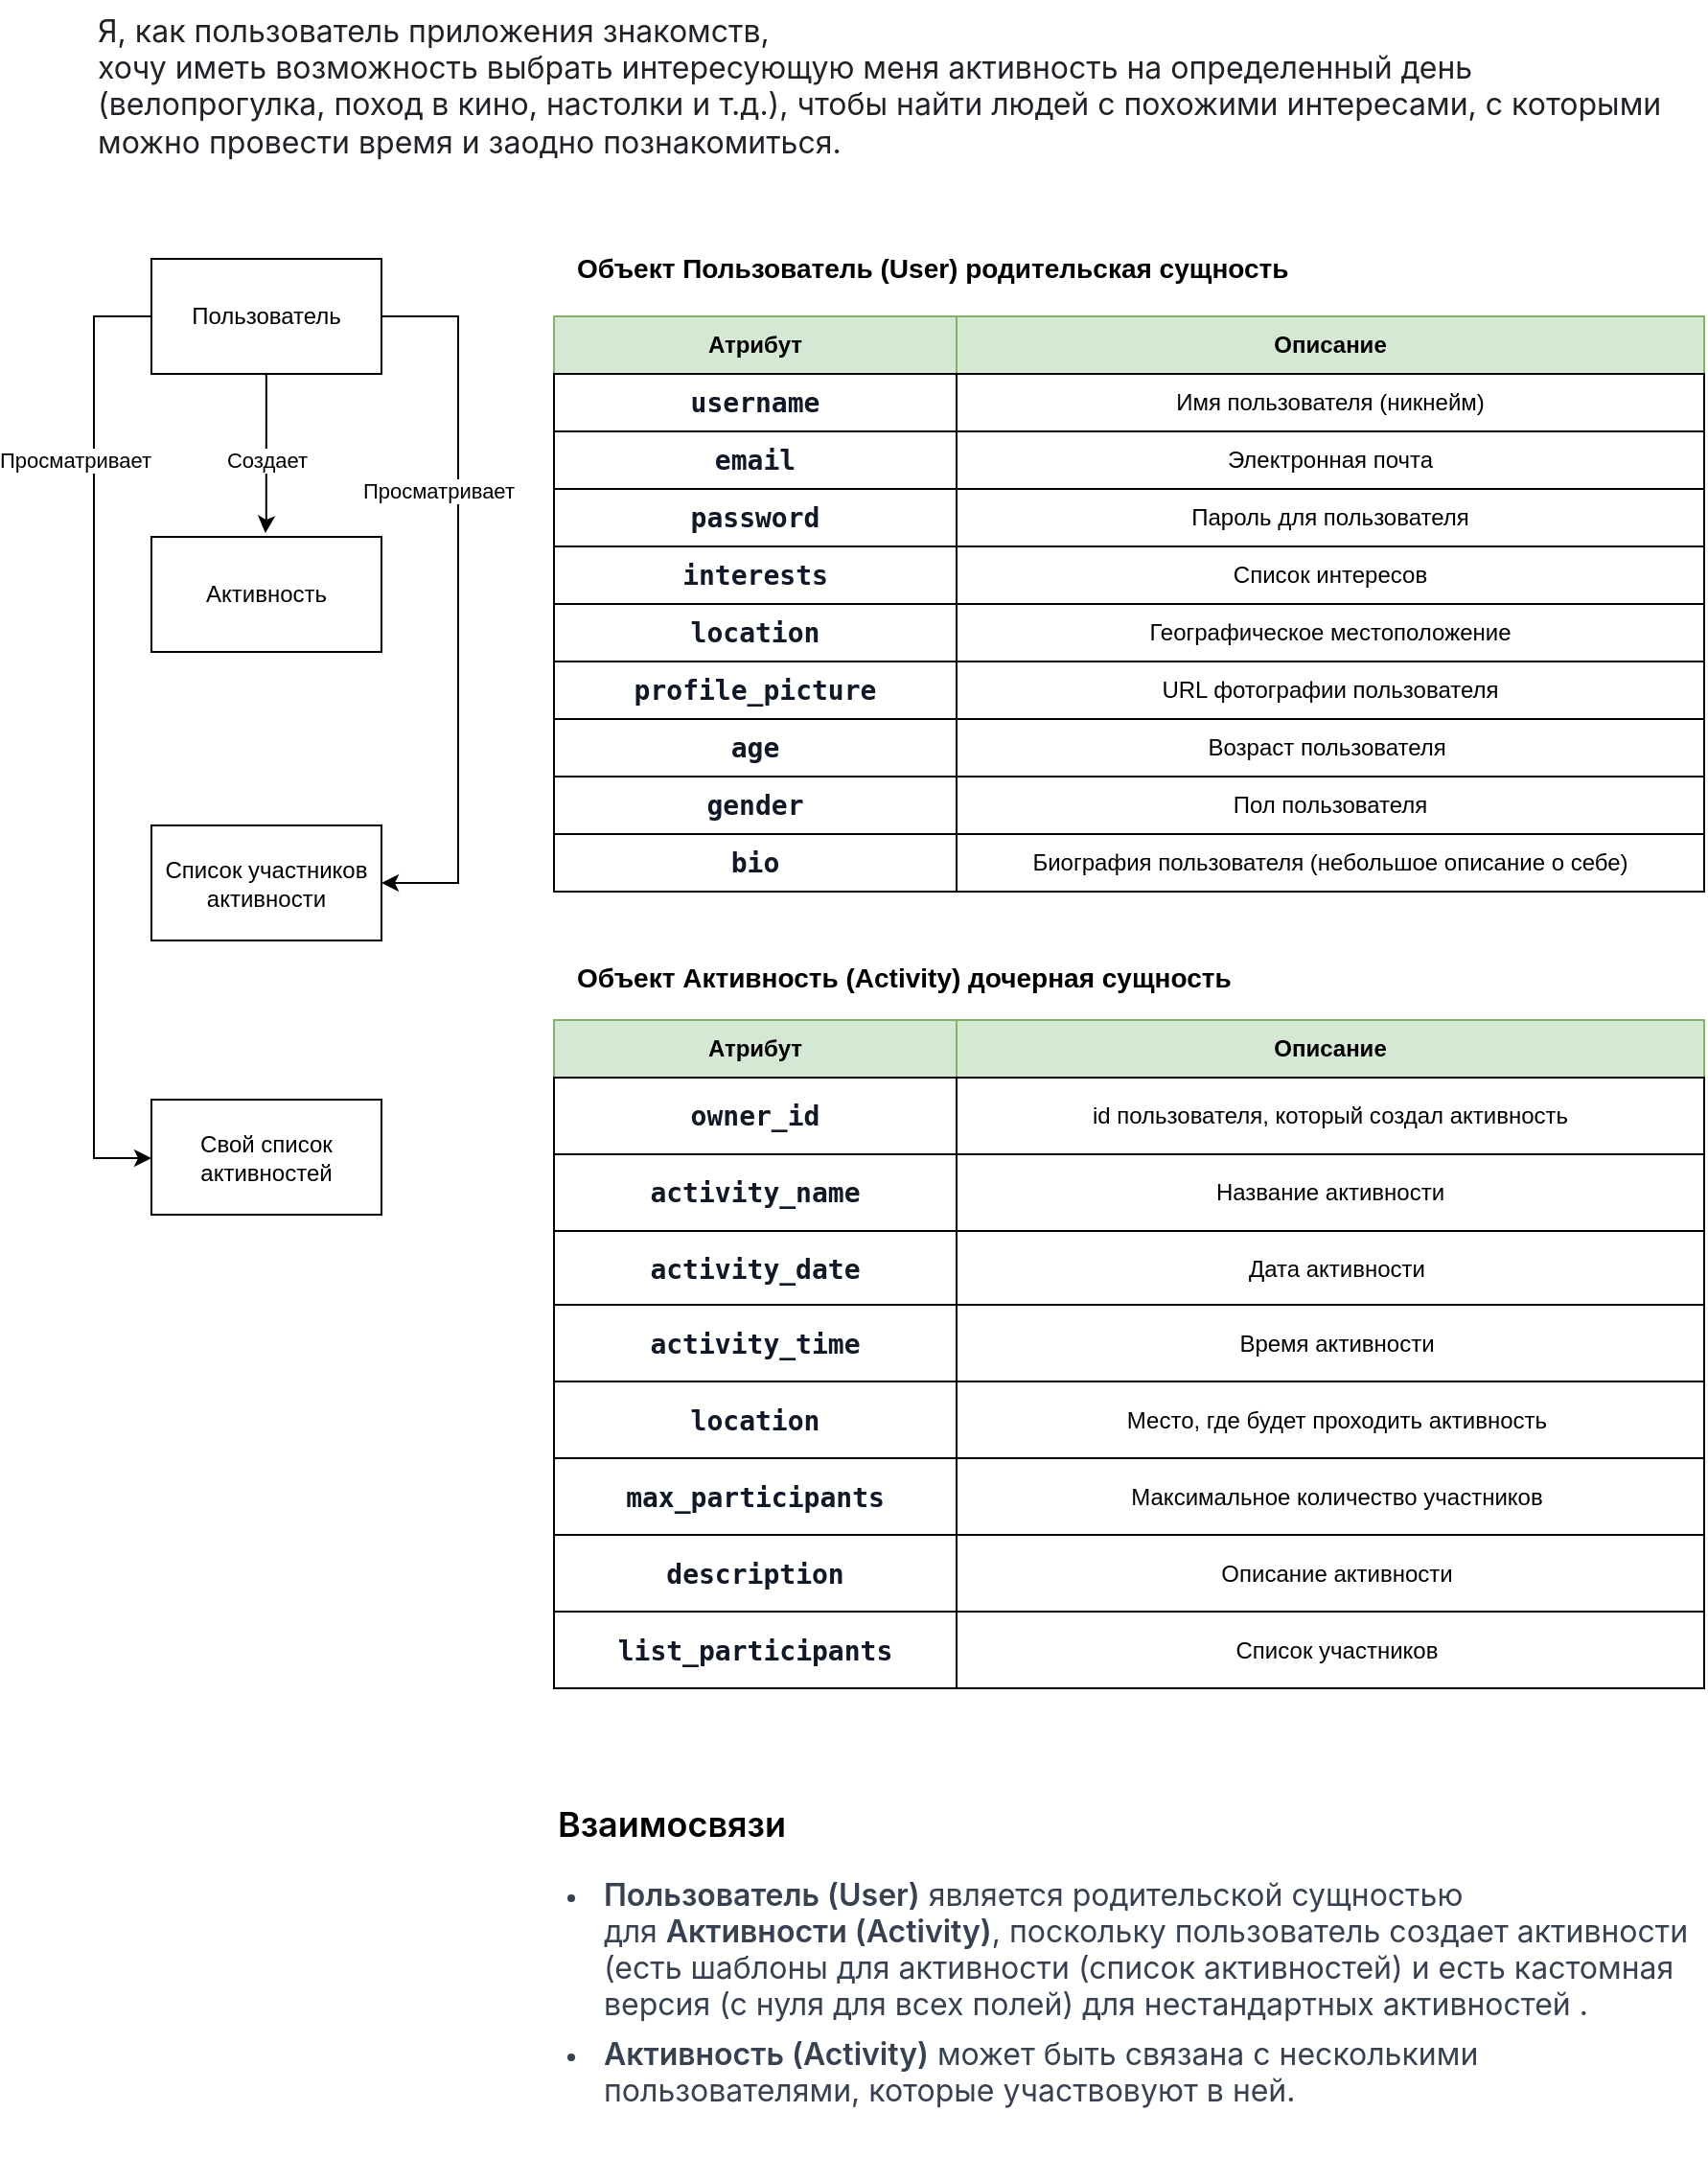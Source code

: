 <mxfile version="24.8.6">
  <diagram name="Страница — 1" id="hj7CFw5oaHOUqpzhWUgJ">
    <mxGraphModel grid="1" page="1" gridSize="10" guides="1" tooltips="1" connect="1" arrows="1" fold="1" pageScale="1" pageWidth="827" pageHeight="583" math="0" shadow="0">
      <root>
        <mxCell id="0" />
        <mxCell id="1" parent="0" />
        <mxCell id="FGlAUtilV3WjWaG7oi7A-32" style="edgeStyle=orthogonalEdgeStyle;rounded=0;orthogonalLoop=1;jettySize=auto;html=1;entryX=1;entryY=0.5;entryDx=0;entryDy=0;" edge="1" parent="1" source="tyJL5RVhGpzJcOc0of-g-1" target="tyJL5RVhGpzJcOc0of-g-17">
          <mxGeometry relative="1" as="geometry">
            <Array as="points">
              <mxPoint x="190" y="70" />
              <mxPoint x="190" y="366" />
            </Array>
          </mxGeometry>
        </mxCell>
        <mxCell id="28Fehn1Z3vGQUDsWFlqz-10" style="edgeStyle=orthogonalEdgeStyle;rounded=0;orthogonalLoop=1;jettySize=auto;html=1;entryX=0;entryY=0.5;entryDx=0;entryDy=0;" edge="1" parent="1" source="tyJL5RVhGpzJcOc0of-g-1" target="tyJL5RVhGpzJcOc0of-g-3">
          <mxGeometry relative="1" as="geometry">
            <Array as="points">
              <mxPoint y="70" />
              <mxPoint y="509" />
              <mxPoint x="30" y="509" />
            </Array>
          </mxGeometry>
        </mxCell>
        <mxCell id="tyJL5RVhGpzJcOc0of-g-1" value="Пользователь" style="rounded=0;whiteSpace=wrap;html=1;" vertex="1" parent="1">
          <mxGeometry x="30" y="40" width="120" height="60" as="geometry" />
        </mxCell>
        <mxCell id="tyJL5RVhGpzJcOc0of-g-3" value="Свой список&lt;div&gt;активностей&lt;/div&gt;" style="rounded=0;whiteSpace=wrap;html=1;" vertex="1" parent="1">
          <mxGeometry x="30" y="478.5" width="120" height="60" as="geometry" />
        </mxCell>
        <mxCell id="tyJL5RVhGpzJcOc0of-g-17" value="Список участников&lt;div&gt;активности&lt;/div&gt;" style="rounded=0;whiteSpace=wrap;html=1;" vertex="1" parent="1">
          <mxGeometry x="30" y="335.5" width="120" height="60" as="geometry" />
        </mxCell>
        <mxCell id="tyJL5RVhGpzJcOc0of-g-39" value="Атрибут" style="rounded=0;whiteSpace=wrap;html=1;fontStyle=1;fillColor=#d5e8d4;strokeColor=#82b366;" vertex="1" parent="1">
          <mxGeometry x="240" y="70" width="210" height="30" as="geometry" />
        </mxCell>
        <mxCell id="tyJL5RVhGpzJcOc0of-g-40" value="Описание" style="rounded=0;whiteSpace=wrap;html=1;fontStyle=1;fillColor=#d5e8d4;strokeColor=#82b366;" vertex="1" parent="1">
          <mxGeometry x="450" y="70" width="390" height="30" as="geometry" />
        </mxCell>
        <mxCell id="tyJL5RVhGpzJcOc0of-g-48" value="&lt;span style=&quot;color: rgb(17, 24, 39); font-family: Consolas, &amp;quot;Söhne Mono&amp;quot;, Monaco, &amp;quot;Andale Mono&amp;quot;, &amp;quot;Ubuntu Mono&amp;quot;, monospace; font-size: 14px; font-weight: 600; text-align: left; background-color: rgb(255, 255, 255);&quot;&gt;username&lt;/span&gt;" style="rounded=0;whiteSpace=wrap;html=1;" vertex="1" parent="1">
          <mxGeometry x="240" y="100" width="210" height="30" as="geometry" />
        </mxCell>
        <mxCell id="tyJL5RVhGpzJcOc0of-g-49" value="Имя пользователя (никнейм)" style="rounded=0;whiteSpace=wrap;html=1;" vertex="1" parent="1">
          <mxGeometry x="450" y="100" width="390" height="30" as="geometry" />
        </mxCell>
        <mxCell id="tyJL5RVhGpzJcOc0of-g-131" value="&lt;p style=&quot;box-sizing: border-box; margin-top: 0px; margin-bottom: var(--base-size-16); color: rgb(31, 35, 40); font-family: -apple-system, &amp;quot;system-ui&amp;quot;, &amp;quot;Segoe UI&amp;quot;, &amp;quot;Noto Sans&amp;quot;, Helvetica, Arial, sans-serif, &amp;quot;Apple Color Emoji&amp;quot;, &amp;quot;Segoe UI Emoji&amp;quot;; font-size: 16px; background-color: rgb(255, 255, 255);&quot; dir=&quot;auto&quot;&gt;Я, как пользователь приложения знакомств,&lt;/p&gt;&lt;p style=&quot;box-sizing: border-box; margin-top: 0px; color: rgb(31, 35, 40); font-family: -apple-system, &amp;quot;system-ui&amp;quot;, &amp;quot;Segoe UI&amp;quot;, &amp;quot;Noto Sans&amp;quot;, Helvetica, Arial, sans-serif, &amp;quot;Apple Color Emoji&amp;quot;, &amp;quot;Segoe UI Emoji&amp;quot;; font-size: 16px; background-color: rgb(255, 255, 255); margin-bottom: 0px !important;&quot; dir=&quot;auto&quot;&gt;хочу иметь возможность выбрать интересующую меня активность на определенный день (велопрогулка, поход в кино, настолки и т.д.), чтобы найти людей с похожими интересами, с которыми можно провести время и заодно познакомиться.&lt;/p&gt;" style="text;whiteSpace=wrap;html=1;" vertex="1" parent="1">
          <mxGeometry y="-95" width="840" height="95" as="geometry" />
        </mxCell>
        <mxCell id="tyJL5RVhGpzJcOc0of-g-133" value="&lt;b&gt;&lt;font style=&quot;font-size: 14px;&quot;&gt;Объект Пользователь (User) родительская сущность&lt;/font&gt;&lt;/b&gt;" style="text;html=1;align=left;verticalAlign=middle;whiteSpace=wrap;rounded=0;" vertex="1" parent="1">
          <mxGeometry x="250" y="30" width="450" height="30" as="geometry" />
        </mxCell>
        <mxCell id="tyJL5RVhGpzJcOc0of-g-134" value="&lt;b style=&quot;text-align: center;&quot;&gt;&lt;font style=&quot;font-size: 14px;&quot;&gt;Объект Активность (Activity) дочерная сущность&lt;/font&gt;&lt;/b&gt;" style="text;whiteSpace=wrap;html=1;" vertex="1" parent="1">
          <mxGeometry x="250" y="400" width="450" height="30" as="geometry" />
        </mxCell>
        <mxCell id="tyJL5RVhGpzJcOc0of-g-135" value="Атрибут" style="rounded=0;whiteSpace=wrap;html=1;fontStyle=1;fillColor=#d5e8d4;strokeColor=#82b366;" vertex="1" parent="1">
          <mxGeometry x="240" y="437" width="210" height="30" as="geometry" />
        </mxCell>
        <mxCell id="tyJL5RVhGpzJcOc0of-g-136" value="Описание" style="rounded=0;whiteSpace=wrap;html=1;fontStyle=1;fillColor=#d5e8d4;strokeColor=#82b366;" vertex="1" parent="1">
          <mxGeometry x="450" y="437" width="390" height="30" as="geometry" />
        </mxCell>
        <mxCell id="tyJL5RVhGpzJcOc0of-g-171" value="&lt;span style=&quot;color: rgb(17, 24, 39); font-family: Consolas, &amp;quot;Söhne Mono&amp;quot;, Monaco, &amp;quot;Andale Mono&amp;quot;, &amp;quot;Ubuntu Mono&amp;quot;, monospace; font-size: 14px; font-weight: 600; text-align: left; background-color: rgb(255, 255, 255);&quot;&gt;activity_name&lt;/span&gt;" style="rounded=0;whiteSpace=wrap;html=1;" vertex="1" parent="1">
          <mxGeometry x="240" y="507" width="210" height="40" as="geometry" />
        </mxCell>
        <mxCell id="tyJL5RVhGpzJcOc0of-g-172" value="Название активности" style="rounded=0;whiteSpace=wrap;html=1;" vertex="1" parent="1">
          <mxGeometry x="450" y="507" width="390" height="40" as="geometry" />
        </mxCell>
        <mxCell id="tyJL5RVhGpzJcOc0of-g-173" value="&lt;div style=&quot;text-align: left;&quot;&gt;&lt;span style=&quot;color: rgb(17, 24, 39); font-family: Consolas, &amp;quot;Söhne Mono&amp;quot;, Monaco, &amp;quot;Andale Mono&amp;quot;, &amp;quot;Ubuntu Mono&amp;quot;, monospace; font-size: 14px; font-weight: 600; background-color: rgb(255, 255, 255);&quot;&gt;activity_date&lt;/span&gt;&lt;br&gt;&lt;/div&gt;" style="rounded=0;whiteSpace=wrap;html=1;" vertex="1" parent="1">
          <mxGeometry x="240" y="547" width="210" height="40" as="geometry" />
        </mxCell>
        <mxCell id="tyJL5RVhGpzJcOc0of-g-174" value="Дата активности" style="rounded=0;whiteSpace=wrap;html=1;align=center;spacingLeft=7;" vertex="1" parent="1">
          <mxGeometry x="450" y="547" width="390" height="40" as="geometry" />
        </mxCell>
        <mxCell id="FGlAUtilV3WjWaG7oi7A-2" value="Активность" style="rounded=0;whiteSpace=wrap;html=1;" vertex="1" parent="1">
          <mxGeometry x="30" y="185" width="120" height="60" as="geometry" />
        </mxCell>
        <mxCell id="FGlAUtilV3WjWaG7oi7A-12" value="Просматривает" style="edgeLabel;html=1;align=center;verticalAlign=middle;resizable=0;points=[];" vertex="1" connectable="0" parent="1">
          <mxGeometry x="-10" y="145.004" as="geometry" />
        </mxCell>
        <mxCell id="FGlAUtilV3WjWaG7oi7A-13" style="edgeStyle=orthogonalEdgeStyle;rounded=0;orthogonalLoop=1;jettySize=auto;html=1;exitX=0.5;exitY=1;exitDx=0;exitDy=0;" edge="1" parent="1">
          <mxGeometry relative="1" as="geometry">
            <mxPoint x="89.93" y="100" as="sourcePoint" />
            <mxPoint x="89.43" y="183" as="targetPoint" />
            <Array as="points">
              <mxPoint x="90.43" y="176" />
              <mxPoint x="89.43" y="176" />
            </Array>
          </mxGeometry>
        </mxCell>
        <mxCell id="FGlAUtilV3WjWaG7oi7A-15" value="Создает" style="edgeLabel;html=1;align=center;verticalAlign=middle;resizable=0;points=[];" vertex="1" connectable="0" parent="1">
          <mxGeometry x="90" y="145" as="geometry" />
        </mxCell>
        <mxCell id="FGlAUtilV3WjWaG7oi7A-26" value="&lt;div style=&quot;text-align: left;&quot;&gt;&lt;span style=&quot;color: rgb(17, 24, 39); font-family: Consolas, &amp;quot;Söhne Mono&amp;quot;, Monaco, &amp;quot;Andale Mono&amp;quot;, &amp;quot;Ubuntu Mono&amp;quot;, monospace; font-size: 14px; font-weight: 600; background-color: rgb(255, 255, 255);&quot;&gt;activity_time&lt;/span&gt;&lt;br&gt;&lt;/div&gt;" style="rounded=0;whiteSpace=wrap;html=1;" vertex="1" parent="1">
          <mxGeometry x="240" y="585.5" width="210" height="40" as="geometry" />
        </mxCell>
        <mxCell id="FGlAUtilV3WjWaG7oi7A-27" value="Время активности" style="rounded=0;whiteSpace=wrap;html=1;align=center;spacingLeft=7;" vertex="1" parent="1">
          <mxGeometry x="450" y="585.5" width="390" height="40" as="geometry" />
        </mxCell>
        <mxCell id="28Fehn1Z3vGQUDsWFlqz-7" value="&lt;span style=&quot;color: rgb(17, 24, 39); font-family: Consolas, &amp;quot;Söhne Mono&amp;quot;, Monaco, &amp;quot;Andale Mono&amp;quot;, &amp;quot;Ubuntu Mono&amp;quot;, monospace; font-size: 14px; font-weight: 600; text-align: left; background-color: rgb(255, 255, 255);&quot;&gt;password&lt;/span&gt;" style="rounded=0;whiteSpace=wrap;html=1;" vertex="1" parent="1">
          <mxGeometry x="240" y="160" width="210" height="30" as="geometry" />
        </mxCell>
        <mxCell id="28Fehn1Z3vGQUDsWFlqz-8" value="Пароль для пользователя" style="rounded=0;whiteSpace=wrap;html=1;" vertex="1" parent="1">
          <mxGeometry x="450" y="160" width="390" height="30" as="geometry" />
        </mxCell>
        <mxCell id="28Fehn1Z3vGQUDsWFlqz-11" value="Просматривает&amp;nbsp;" style="edgeLabel;html=1;align=center;verticalAlign=middle;resizable=0;points=[];" vertex="1" connectable="0" parent="1">
          <mxGeometry x="180.5" y="160.5" as="geometry" />
        </mxCell>
        <mxCell id="28Fehn1Z3vGQUDsWFlqz-12" value="&lt;span style=&quot;color: rgb(17, 24, 39); font-family: Consolas, &amp;quot;Söhne Mono&amp;quot;, Monaco, &amp;quot;Andale Mono&amp;quot;, &amp;quot;Ubuntu Mono&amp;quot;, monospace; font-size: 14px; font-weight: 600; text-align: left; background-color: rgb(255, 255, 255);&quot;&gt;location&lt;/span&gt;" style="rounded=0;whiteSpace=wrap;html=1;" vertex="1" parent="1">
          <mxGeometry x="240" y="220" width="210" height="30" as="geometry" />
        </mxCell>
        <mxCell id="28Fehn1Z3vGQUDsWFlqz-13" value="Географическое местоположение" style="rounded=0;whiteSpace=wrap;html=1;" vertex="1" parent="1">
          <mxGeometry x="450" y="220" width="390" height="30" as="geometry" />
        </mxCell>
        <mxCell id="28Fehn1Z3vGQUDsWFlqz-14" value="&lt;span style=&quot;color: rgb(17, 24, 39); font-family: Consolas, &amp;quot;Söhne Mono&amp;quot;, Monaco, &amp;quot;Andale Mono&amp;quot;, &amp;quot;Ubuntu Mono&amp;quot;, monospace; font-size: 14px; font-weight: 600; text-align: left; background-color: rgb(255, 255, 255);&quot;&gt;profile_picture&lt;/span&gt;" style="rounded=0;whiteSpace=wrap;html=1;" vertex="1" parent="1">
          <mxGeometry x="240" y="250" width="210" height="30" as="geometry" />
        </mxCell>
        <mxCell id="28Fehn1Z3vGQUDsWFlqz-15" value="URL фотографии пользователя" style="rounded=0;whiteSpace=wrap;html=1;" vertex="1" parent="1">
          <mxGeometry x="450" y="250" width="390" height="30" as="geometry" />
        </mxCell>
        <mxCell id="28Fehn1Z3vGQUDsWFlqz-16" value="&lt;span style=&quot;color: rgb(17, 24, 39); font-family: Consolas, &amp;quot;Söhne Mono&amp;quot;, Monaco, &amp;quot;Andale Mono&amp;quot;, &amp;quot;Ubuntu Mono&amp;quot;, monospace; font-size: 14px; font-weight: 600; text-align: left; background-color: rgb(255, 255, 255);&quot;&gt;interests&lt;/span&gt;" style="rounded=0;whiteSpace=wrap;html=1;" vertex="1" parent="1">
          <mxGeometry x="240" y="190" width="210" height="30" as="geometry" />
        </mxCell>
        <mxCell id="28Fehn1Z3vGQUDsWFlqz-17" value="Список интересов" style="rounded=0;whiteSpace=wrap;html=1;" vertex="1" parent="1">
          <mxGeometry x="450" y="190" width="390" height="30" as="geometry" />
        </mxCell>
        <mxCell id="28Fehn1Z3vGQUDsWFlqz-18" value="&lt;span style=&quot;color: rgb(17, 24, 39); font-family: Consolas, &amp;quot;Söhne Mono&amp;quot;, Monaco, &amp;quot;Andale Mono&amp;quot;, &amp;quot;Ubuntu Mono&amp;quot;, monospace; font-size: 14px; font-weight: 600; text-align: left; background-color: rgb(255, 255, 255);&quot;&gt;age&lt;/span&gt;" style="rounded=0;whiteSpace=wrap;html=1;" vertex="1" parent="1">
          <mxGeometry x="240" y="280" width="210" height="30" as="geometry" />
        </mxCell>
        <mxCell id="28Fehn1Z3vGQUDsWFlqz-19" value="Возраст пользователя&amp;nbsp;" style="rounded=0;whiteSpace=wrap;html=1;" vertex="1" parent="1">
          <mxGeometry x="450" y="280" width="390" height="30" as="geometry" />
        </mxCell>
        <mxCell id="28Fehn1Z3vGQUDsWFlqz-20" value="&lt;span style=&quot;color: rgb(17, 24, 39); font-family: Consolas, &amp;quot;Söhne Mono&amp;quot;, Monaco, &amp;quot;Andale Mono&amp;quot;, &amp;quot;Ubuntu Mono&amp;quot;, monospace; font-size: 14px; font-weight: 600; text-align: left; background-color: rgb(255, 255, 255);&quot;&gt;email&lt;/span&gt;" style="rounded=0;whiteSpace=wrap;html=1;" vertex="1" parent="1">
          <mxGeometry x="240" y="130" width="210" height="30" as="geometry" />
        </mxCell>
        <mxCell id="28Fehn1Z3vGQUDsWFlqz-21" value="Электронная почта" style="rounded=0;whiteSpace=wrap;html=1;" vertex="1" parent="1">
          <mxGeometry x="450" y="130" width="390" height="30" as="geometry" />
        </mxCell>
        <mxCell id="gkiofjvmNO9f82aGsadU-4" value="&lt;span style=&quot;color: rgb(17, 24, 39); font-family: Consolas, &amp;quot;Söhne Mono&amp;quot;, Monaco, &amp;quot;Andale Mono&amp;quot;, &amp;quot;Ubuntu Mono&amp;quot;, monospace; font-size: 14px; font-weight: 600; text-align: left; background-color: rgb(255, 255, 255);&quot;&gt;bio&lt;/span&gt;" style="rounded=0;whiteSpace=wrap;html=1;" vertex="1" parent="1">
          <mxGeometry x="240" y="340" width="210" height="30" as="geometry" />
        </mxCell>
        <mxCell id="gkiofjvmNO9f82aGsadU-5" value="Биография пользователя (небольшое описание о себе)" style="rounded=0;whiteSpace=wrap;html=1;" vertex="1" parent="1">
          <mxGeometry x="450" y="340" width="390" height="30" as="geometry" />
        </mxCell>
        <mxCell id="gkiofjvmNO9f82aGsadU-6" value="&lt;span style=&quot;color: rgb(17, 24, 39); font-family: Consolas, &amp;quot;Söhne Mono&amp;quot;, Monaco, &amp;quot;Andale Mono&amp;quot;, &amp;quot;Ubuntu Mono&amp;quot;, monospace; font-size: 14px; font-weight: 600; text-align: left; background-color: rgb(255, 255, 255);&quot;&gt;gender&lt;/span&gt;" style="rounded=0;whiteSpace=wrap;html=1;" vertex="1" parent="1">
          <mxGeometry x="240" y="310" width="210" height="30" as="geometry" />
        </mxCell>
        <mxCell id="gkiofjvmNO9f82aGsadU-7" value="Пол пользователя" style="rounded=0;whiteSpace=wrap;html=1;" vertex="1" parent="1">
          <mxGeometry x="450" y="310" width="390" height="30" as="geometry" />
        </mxCell>
        <mxCell id="gkiofjvmNO9f82aGsadU-8" value="&lt;div style=&quot;text-align: left;&quot;&gt;&lt;span style=&quot;color: rgb(17, 24, 39); font-family: Consolas, &amp;quot;Söhne Mono&amp;quot;, Monaco, &amp;quot;Andale Mono&amp;quot;, &amp;quot;Ubuntu Mono&amp;quot;, monospace; font-size: 14px; font-weight: 600; background-color: rgb(255, 255, 255);&quot;&gt;location&lt;/span&gt;&lt;br&gt;&lt;/div&gt;" style="rounded=0;whiteSpace=wrap;html=1;" vertex="1" parent="1">
          <mxGeometry x="240" y="625.5" width="210" height="40" as="geometry" />
        </mxCell>
        <mxCell id="gkiofjvmNO9f82aGsadU-9" value="Место, где будет проходить активность" style="rounded=0;whiteSpace=wrap;html=1;align=center;spacingLeft=7;" vertex="1" parent="1">
          <mxGeometry x="450" y="625.5" width="390" height="40" as="geometry" />
        </mxCell>
        <mxCell id="gkiofjvmNO9f82aGsadU-10" value="&lt;div style=&quot;text-align: left;&quot;&gt;&lt;span style=&quot;color: rgb(17, 24, 39); font-family: Consolas, &amp;quot;Söhne Mono&amp;quot;, Monaco, &amp;quot;Andale Mono&amp;quot;, &amp;quot;Ubuntu Mono&amp;quot;, monospace; font-size: 14px; font-weight: 600; background-color: rgb(255, 255, 255);&quot;&gt;max_participants&lt;/span&gt;&lt;br&gt;&lt;/div&gt;" style="rounded=0;whiteSpace=wrap;html=1;" vertex="1" parent="1">
          <mxGeometry x="240" y="665.5" width="210" height="40" as="geometry" />
        </mxCell>
        <mxCell id="gkiofjvmNO9f82aGsadU-11" value="Максимальное количество участников" style="rounded=0;whiteSpace=wrap;html=1;align=center;spacingLeft=7;" vertex="1" parent="1">
          <mxGeometry x="450" y="665.5" width="390" height="40" as="geometry" />
        </mxCell>
        <mxCell id="gkiofjvmNO9f82aGsadU-12" value="&lt;div style=&quot;text-align: left;&quot;&gt;&lt;span style=&quot;color: rgb(17, 24, 39); font-family: Consolas, &amp;quot;Söhne Mono&amp;quot;, Monaco, &amp;quot;Andale Mono&amp;quot;, &amp;quot;Ubuntu Mono&amp;quot;, monospace; font-size: 14px; font-weight: 600; background-color: rgb(255, 255, 255);&quot;&gt;description&lt;/span&gt;&lt;br&gt;&lt;/div&gt;" style="rounded=0;whiteSpace=wrap;html=1;" vertex="1" parent="1">
          <mxGeometry x="240" y="705.5" width="210" height="40" as="geometry" />
        </mxCell>
        <mxCell id="gkiofjvmNO9f82aGsadU-13" value="Описание активности" style="rounded=0;whiteSpace=wrap;html=1;align=center;spacingLeft=7;" vertex="1" parent="1">
          <mxGeometry x="450" y="705.5" width="390" height="40" as="geometry" />
        </mxCell>
        <mxCell id="gkiofjvmNO9f82aGsadU-33" value="&lt;span style=&quot;color: rgb(17, 24, 39); font-family: Consolas, &amp;quot;Söhne Mono&amp;quot;, Monaco, &amp;quot;Andale Mono&amp;quot;, &amp;quot;Ubuntu Mono&amp;quot;, monospace; font-size: 14px; font-weight: 600; text-align: left; background-color: rgb(255, 255, 255);&quot;&gt;owner_id&lt;/span&gt;" style="rounded=0;whiteSpace=wrap;html=1;" vertex="1" parent="1">
          <mxGeometry x="240" y="467" width="210" height="40" as="geometry" />
        </mxCell>
        <mxCell id="gkiofjvmNO9f82aGsadU-34" value="id пользователя, который создал активность" style="rounded=0;whiteSpace=wrap;html=1;" vertex="1" parent="1">
          <mxGeometry x="450" y="467" width="390" height="40" as="geometry" />
        </mxCell>
        <mxCell id="gkiofjvmNO9f82aGsadU-35" value="&lt;h3 style=&quot;box-sizing: border-box; border-width: 0px; border-style: solid; border-color: rgb(227, 227, 227); --tw-border-spacing-x: 0; --tw-border-spacing-y: 0; --tw-translate-x: 0; --tw-translate-y: 0; --tw-rotate: 0; --tw-skew-x: 0; --tw-skew-y: 0; --tw-scale-x: 1; --tw-scale-y: 1; --tw-pan-x: ; --tw-pan-y: ; --tw-pinch-zoom: ; --tw-scroll-snap-strictness: proximity; --tw-gradient-from-position: ; --tw-gradient-via-position: ; --tw-gradient-to-position: ; --tw-ordinal: ; --tw-slashed-zero: ; --tw-numeric-figure: ; --tw-numeric-spacing: ; --tw-numeric-fraction: ; --tw-ring-inset: ; --tw-ring-offset-width: 0px; --tw-ring-offset-color: #fff; --tw-ring-color: rgba(59, 130, 246, .5); --tw-ring-offset-shadow: 0 0 rgba(0,0,0,0); --tw-ring-shadow: 0 0 rgba(0,0,0,0); --tw-shadow: 0 0 rgba(0,0,0,0); --tw-shadow-colored: 0 0 rgba(0,0,0,0); --tw-blur: ; --tw-brightness: ; --tw-contrast: ; --tw-grayscale: ; --tw-hue-rotate: ; --tw-invert: ; --tw-saturate: ; --tw-sepia: ; --tw-drop-shadow: ; --tw-backdrop-blur: ; --tw-backdrop-brightness: ; --tw-backdrop-contrast: ; --tw-backdrop-grayscale: ; --tw-backdrop-hue-rotate: ; --tw-backdrop-invert: ; --tw-backdrop-opacity: ; --tw-backdrop-saturate: ; --tw-backdrop-sepia: ; font-weight: 600; margin: 1rem 0px 0.5rem; color: var(--tw-prose-headings); line-height: 1.6; font-family: Inter, sans-serif; font-style: normal; font-variant-ligatures: normal; font-variant-caps: normal; letter-spacing: normal; orphans: 2; text-align: start; text-indent: 0px; text-transform: none; widows: 2; word-spacing: 0px; -webkit-text-stroke-width: 0px; white-space: normal; background-color: rgb(255, 255, 255); text-decoration-thickness: initial; text-decoration-style: initial; text-decoration-color: initial;&quot;&gt;&lt;font style=&quot;font-size: 18px;&quot;&gt;Взаимосвязи&lt;/font&gt;&lt;/h3&gt;&lt;ul style=&quot;box-sizing: border-box; border-width: 0px; border-style: solid; border-color: rgb(227, 227, 227); --tw-border-spacing-x: 0; --tw-border-spacing-y: 0; --tw-translate-x: 0; --tw-translate-y: 0; --tw-rotate: 0; --tw-skew-x: 0; --tw-skew-y: 0; --tw-scale-x: 1; --tw-scale-y: 1; --tw-pan-x: ; --tw-pan-y: ; --tw-pinch-zoom: ; --tw-scroll-snap-strictness: proximity; --tw-gradient-from-position: ; --tw-gradient-via-position: ; --tw-gradient-to-position: ; --tw-ordinal: ; --tw-slashed-zero: ; --tw-numeric-figure: ; --tw-numeric-spacing: ; --tw-numeric-fraction: ; --tw-ring-inset: ; --tw-ring-offset-width: 0px; --tw-ring-offset-color: #fff; --tw-ring-color: rgba(59, 130, 246, .5); --tw-ring-offset-shadow: 0 0 rgba(0,0,0,0); --tw-ring-shadow: 0 0 rgba(0,0,0,0); --tw-shadow: 0 0 rgba(0,0,0,0); --tw-shadow-colored: 0 0 rgba(0,0,0,0); --tw-blur: ; --tw-brightness: ; --tw-contrast: ; --tw-grayscale: ; --tw-hue-rotate: ; --tw-invert: ; --tw-saturate: ; --tw-sepia: ; --tw-drop-shadow: ; --tw-backdrop-blur: ; --tw-backdrop-brightness: ; --tw-backdrop-contrast: ; --tw-backdrop-grayscale: ; --tw-backdrop-hue-rotate: ; --tw-backdrop-invert: ; --tw-backdrop-opacity: ; --tw-backdrop-saturate: ; --tw-backdrop-sepia: ; list-style: outside disc; margin: 1em 0px; padding: 0px 0px 0px 1.625em; color: rgb(55, 65, 81); font-family: Inter, sans-serif; font-style: normal; font-variant-ligatures: normal; font-variant-caps: normal; font-weight: 400; letter-spacing: normal; orphans: 2; text-align: start; text-indent: 0px; text-transform: none; widows: 2; word-spacing: 0px; -webkit-text-stroke-width: 0px; white-space: normal; background-color: rgb(255, 255, 255); text-decoration-thickness: initial; text-decoration-style: initial; text-decoration-color: initial;&quot;&gt;&lt;li style=&quot;box-sizing: border-box; border-width: 0px; border-style: solid; border-color: rgb(227, 227, 227); --tw-border-spacing-x: 0; --tw-border-spacing-y: 0; --tw-translate-x: 0; --tw-translate-y: 0; --tw-rotate: 0; --tw-skew-x: 0; --tw-skew-y: 0; --tw-scale-x: 1; --tw-scale-y: 1; --tw-pan-x: ; --tw-pan-y: ; --tw-pinch-zoom: ; --tw-scroll-snap-strictness: proximity; --tw-gradient-from-position: ; --tw-gradient-via-position: ; --tw-gradient-to-position: ; --tw-ordinal: ; --tw-slashed-zero: ; --tw-numeric-figure: ; --tw-numeric-spacing: ; --tw-numeric-fraction: ; --tw-ring-inset: ; --tw-ring-offset-width: 0px; --tw-ring-offset-color: #fff; --tw-ring-color: rgba(59, 130, 246, .5); --tw-ring-offset-shadow: 0 0 rgba(0,0,0,0); --tw-ring-shadow: 0 0 rgba(0,0,0,0); --tw-shadow: 0 0 rgba(0,0,0,0); --tw-shadow-colored: 0 0 rgba(0,0,0,0); --tw-blur: ; --tw-brightness: ; --tw-contrast: ; --tw-grayscale: ; --tw-hue-rotate: ; --tw-invert: ; --tw-saturate: ; --tw-sepia: ; --tw-drop-shadow: ; --tw-backdrop-blur: ; --tw-backdrop-brightness: ; --tw-backdrop-contrast: ; --tw-backdrop-grayscale: ; --tw-backdrop-hue-rotate: ; --tw-backdrop-invert: ; --tw-backdrop-opacity: ; --tw-backdrop-saturate: ; --tw-backdrop-sepia: ; margin-bottom: 0.5em; margin-top: 0.5em; padding-left: 0.375em;&quot;&gt;&lt;font size=&quot;3&quot;&gt;&lt;strong style=&quot;box-sizing: border-box; border-width: 0px; border-style: solid; border-color: rgb(227, 227, 227); --tw-border-spacing-x: 0; --tw-border-spacing-y: 0; --tw-translate-x: 0; --tw-translate-y: 0; --tw-rotate: 0; --tw-skew-x: 0; --tw-skew-y: 0; --tw-scale-x: 1; --tw-scale-y: 1; --tw-pan-x: ; --tw-pan-y: ; --tw-pinch-zoom: ; --tw-scroll-snap-strictness: proximity; --tw-gradient-from-position: ; --tw-gradient-via-position: ; --tw-gradient-to-position: ; --tw-ordinal: ; --tw-slashed-zero: ; --tw-numeric-figure: ; --tw-numeric-spacing: ; --tw-numeric-fraction: ; --tw-ring-inset: ; --tw-ring-offset-width: 0px; --tw-ring-offset-color: #fff; --tw-ring-color: rgba(59, 130, 246, .5); --tw-ring-offset-shadow: 0 0 rgba(0,0,0,0); --tw-ring-shadow: 0 0 rgba(0,0,0,0); --tw-shadow: 0 0 rgba(0,0,0,0); --tw-shadow-colored: 0 0 rgba(0,0,0,0); --tw-blur: ; --tw-brightness: ; --tw-contrast: ; --tw-grayscale: ; --tw-hue-rotate: ; --tw-invert: ; --tw-saturate: ; --tw-sepia: ; --tw-drop-shadow: ; --tw-backdrop-blur: ; --tw-backdrop-brightness: ; --tw-backdrop-contrast: ; --tw-backdrop-grayscale: ; --tw-backdrop-hue-rotate: ; --tw-backdrop-invert: ; --tw-backdrop-opacity: ; --tw-backdrop-saturate: ; --tw-backdrop-sepia: ; font-weight: 600; color: var(--tw-prose-bold); margin-top: 1.25em;&quot;&gt;Пользователь (User)&lt;/strong&gt;&lt;span&gt;&amp;nbsp;&lt;/span&gt;является родительской сущностью для&lt;span&gt;&amp;nbsp;&lt;/span&gt;&lt;strong style=&quot;box-sizing: border-box; border-width: 0px; border-style: solid; border-color: rgb(227, 227, 227); --tw-border-spacing-x: 0; --tw-border-spacing-y: 0; --tw-translate-x: 0; --tw-translate-y: 0; --tw-rotate: 0; --tw-skew-x: 0; --tw-skew-y: 0; --tw-scale-x: 1; --tw-scale-y: 1; --tw-pan-x: ; --tw-pan-y: ; --tw-pinch-zoom: ; --tw-scroll-snap-strictness: proximity; --tw-gradient-from-position: ; --tw-gradient-via-position: ; --tw-gradient-to-position: ; --tw-ordinal: ; --tw-slashed-zero: ; --tw-numeric-figure: ; --tw-numeric-spacing: ; --tw-numeric-fraction: ; --tw-ring-inset: ; --tw-ring-offset-width: 0px; --tw-ring-offset-color: #fff; --tw-ring-color: rgba(59, 130, 246, .5); --tw-ring-offset-shadow: 0 0 rgba(0,0,0,0); --tw-ring-shadow: 0 0 rgba(0,0,0,0); --tw-shadow: 0 0 rgba(0,0,0,0); --tw-shadow-colored: 0 0 rgba(0,0,0,0); --tw-blur: ; --tw-brightness: ; --tw-contrast: ; --tw-grayscale: ; --tw-hue-rotate: ; --tw-invert: ; --tw-saturate: ; --tw-sepia: ; --tw-drop-shadow: ; --tw-backdrop-blur: ; --tw-backdrop-brightness: ; --tw-backdrop-contrast: ; --tw-backdrop-grayscale: ; --tw-backdrop-hue-rotate: ; --tw-backdrop-invert: ; --tw-backdrop-opacity: ; --tw-backdrop-saturate: ; --tw-backdrop-sepia: ; font-weight: 600; color: var(--tw-prose-bold); margin-bottom: 1.25em;&quot;&gt;Активности (Activity)&lt;/strong&gt;, поскольку пользователь создает активности (есть шаблоны для активности (список активностей) и есть кастомная версия (с нуля для всех полей) для нестандартных активностей .&lt;/font&gt;&lt;/li&gt;&lt;li style=&quot;box-sizing: border-box; border-width: 0px; border-style: solid; border-color: rgb(227, 227, 227); --tw-border-spacing-x: 0; --tw-border-spacing-y: 0; --tw-translate-x: 0; --tw-translate-y: 0; --tw-rotate: 0; --tw-skew-x: 0; --tw-skew-y: 0; --tw-scale-x: 1; --tw-scale-y: 1; --tw-pan-x: ; --tw-pan-y: ; --tw-pinch-zoom: ; --tw-scroll-snap-strictness: proximity; --tw-gradient-from-position: ; --tw-gradient-via-position: ; --tw-gradient-to-position: ; --tw-ordinal: ; --tw-slashed-zero: ; --tw-numeric-figure: ; --tw-numeric-spacing: ; --tw-numeric-fraction: ; --tw-ring-inset: ; --tw-ring-offset-width: 0px; --tw-ring-offset-color: #fff; --tw-ring-color: rgba(59, 130, 246, .5); --tw-ring-offset-shadow: 0 0 rgba(0,0,0,0); --tw-ring-shadow: 0 0 rgba(0,0,0,0); --tw-shadow: 0 0 rgba(0,0,0,0); --tw-shadow-colored: 0 0 rgba(0,0,0,0); --tw-blur: ; --tw-brightness: ; --tw-contrast: ; --tw-grayscale: ; --tw-hue-rotate: ; --tw-invert: ; --tw-saturate: ; --tw-sepia: ; --tw-drop-shadow: ; --tw-backdrop-blur: ; --tw-backdrop-brightness: ; --tw-backdrop-contrast: ; --tw-backdrop-grayscale: ; --tw-backdrop-hue-rotate: ; --tw-backdrop-invert: ; --tw-backdrop-opacity: ; --tw-backdrop-saturate: ; --tw-backdrop-sepia: ; margin-bottom: 0.5em; margin-top: 0.5em; padding-left: 0.375em;&quot;&gt;&lt;font size=&quot;3&quot;&gt;&lt;strong style=&quot;box-sizing: border-box; border-width: 0px; border-style: solid; border-color: rgb(227, 227, 227); --tw-border-spacing-x: 0; --tw-border-spacing-y: 0; --tw-translate-x: 0; --tw-translate-y: 0; --tw-rotate: 0; --tw-skew-x: 0; --tw-skew-y: 0; --tw-scale-x: 1; --tw-scale-y: 1; --tw-pan-x: ; --tw-pan-y: ; --tw-pinch-zoom: ; --tw-scroll-snap-strictness: proximity; --tw-gradient-from-position: ; --tw-gradient-via-position: ; --tw-gradient-to-position: ; --tw-ordinal: ; --tw-slashed-zero: ; --tw-numeric-figure: ; --tw-numeric-spacing: ; --tw-numeric-fraction: ; --tw-ring-inset: ; --tw-ring-offset-width: 0px; --tw-ring-offset-color: #fff; --tw-ring-color: rgba(59, 130, 246, .5); --tw-ring-offset-shadow: 0 0 rgba(0,0,0,0); --tw-ring-shadow: 0 0 rgba(0,0,0,0); --tw-shadow: 0 0 rgba(0,0,0,0); --tw-shadow-colored: 0 0 rgba(0,0,0,0); --tw-blur: ; --tw-brightness: ; --tw-contrast: ; --tw-grayscale: ; --tw-hue-rotate: ; --tw-invert: ; --tw-saturate: ; --tw-sepia: ; --tw-drop-shadow: ; --tw-backdrop-blur: ; --tw-backdrop-brightness: ; --tw-backdrop-contrast: ; --tw-backdrop-grayscale: ; --tw-backdrop-hue-rotate: ; --tw-backdrop-invert: ; --tw-backdrop-opacity: ; --tw-backdrop-saturate: ; --tw-backdrop-sepia: ; font-weight: 600; color: var(--tw-prose-bold); margin-top: 1.25em; margin-bottom: 1.25em;&quot;&gt;Активность (Activity)&lt;/strong&gt;&amp;nbsp;может быть связана с несколькими пользователями, которые участвовуют в ней.&lt;/font&gt;&lt;/li&gt;&lt;/ul&gt;" style="text;whiteSpace=wrap;html=1;" vertex="1" parent="1">
          <mxGeometry x="240" y="820" width="600" height="210" as="geometry" />
        </mxCell>
        <mxCell id="gkiofjvmNO9f82aGsadU-36" value="&lt;div style=&quot;text-align: left;&quot;&gt;&lt;span style=&quot;color: rgb(17, 24, 39); font-family: Consolas, &amp;quot;Söhne Mono&amp;quot;, Monaco, &amp;quot;Andale Mono&amp;quot;, &amp;quot;Ubuntu Mono&amp;quot;, monospace; font-size: 14px; font-weight: 600; background-color: rgb(255, 255, 255);&quot;&gt;list_&lt;/span&gt;&lt;span style=&quot;background-color: rgb(255, 255, 255); color: rgb(17, 24, 39); font-family: Consolas, &amp;quot;Söhne Mono&amp;quot;, Monaco, &amp;quot;Andale Mono&amp;quot;, &amp;quot;Ubuntu Mono&amp;quot;, monospace; font-size: 14px; font-weight: 600;&quot;&gt;participants&lt;/span&gt;&lt;br&gt;&lt;/div&gt;" style="rounded=0;whiteSpace=wrap;html=1;" vertex="1" parent="1">
          <mxGeometry x="240" y="745.5" width="210" height="40" as="geometry" />
        </mxCell>
        <mxCell id="gkiofjvmNO9f82aGsadU-37" value="Список участников" style="rounded=0;whiteSpace=wrap;html=1;align=center;spacingLeft=7;" vertex="1" parent="1">
          <mxGeometry x="450" y="745.5" width="390" height="40" as="geometry" />
        </mxCell>
      </root>
    </mxGraphModel>
  </diagram>
</mxfile>
